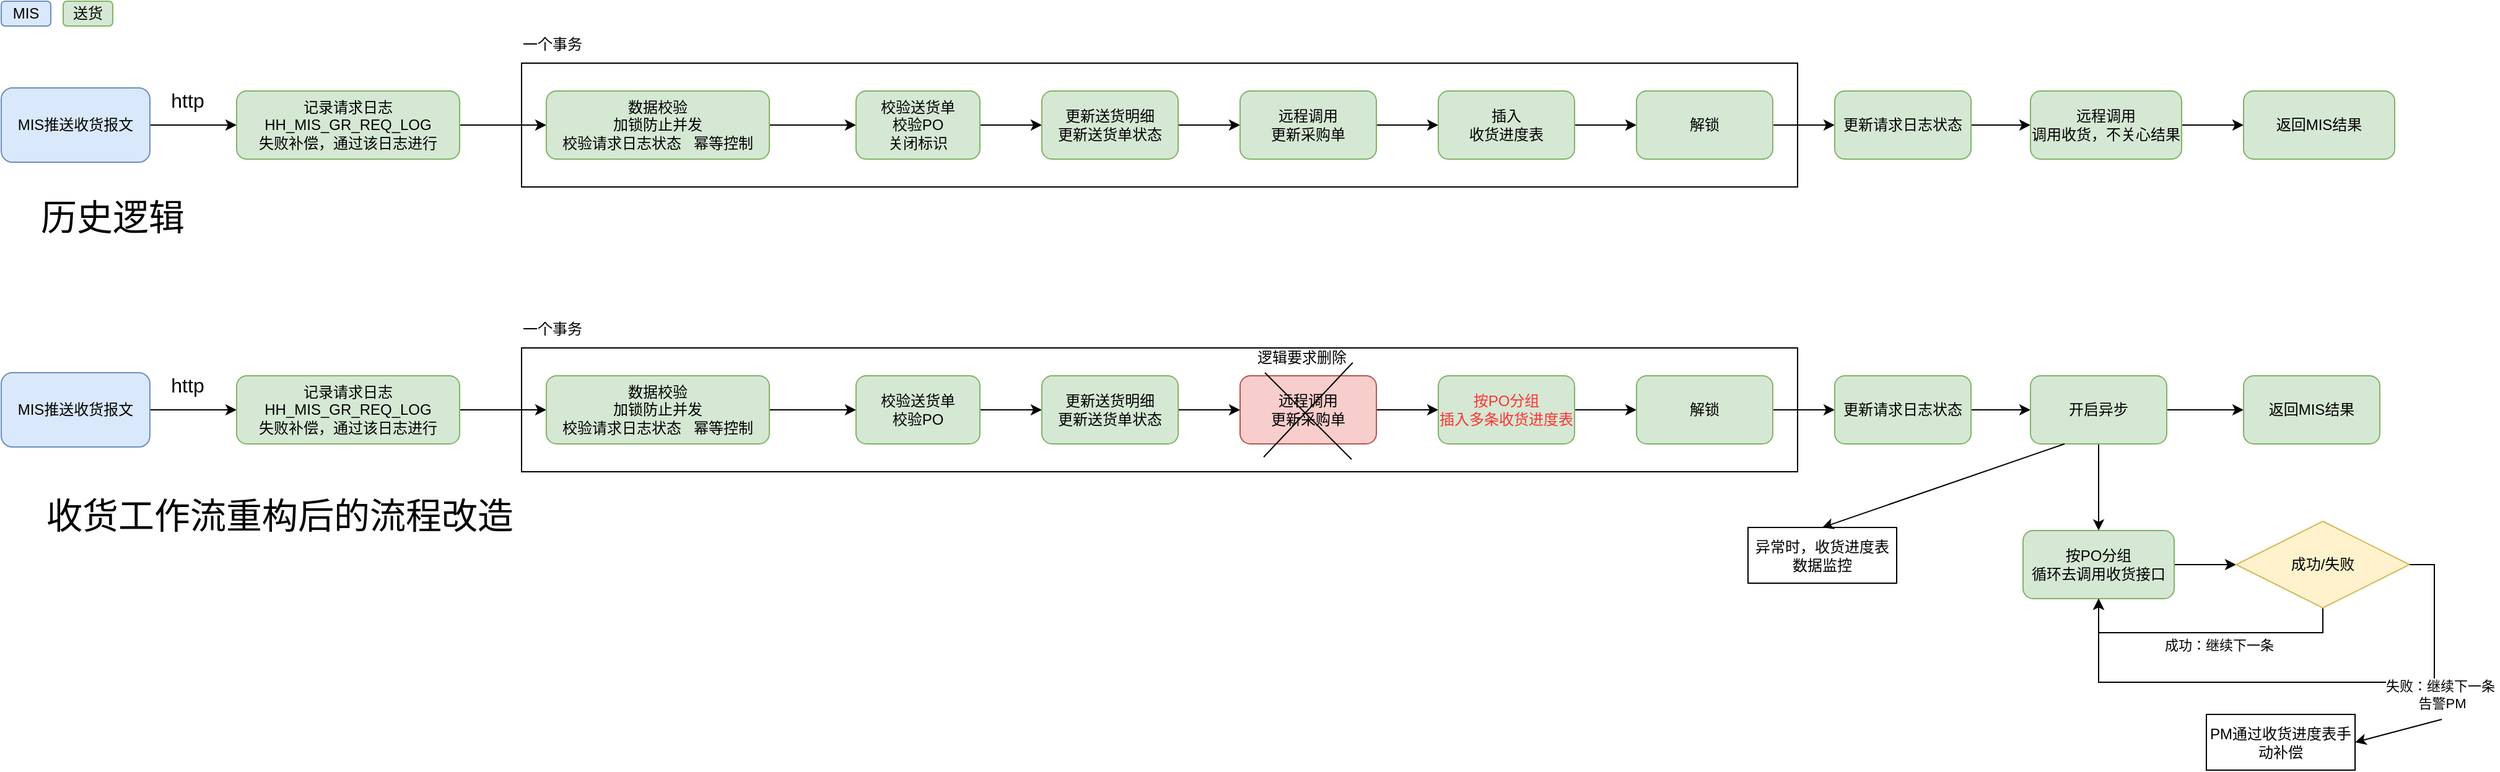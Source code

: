 <mxfile version="24.8.6">
  <diagram id="C5RBs43oDa-KdzZeNtuy" name="Page-1">
    <mxGraphModel dx="1793" dy="994" grid="1" gridSize="10" guides="1" tooltips="1" connect="1" arrows="1" fold="1" page="1" pageScale="1" pageWidth="827" pageHeight="1169" math="0" shadow="0">
      <root>
        <mxCell id="WIyWlLk6GJQsqaUBKTNV-0" />
        <mxCell id="WIyWlLk6GJQsqaUBKTNV-1" parent="WIyWlLk6GJQsqaUBKTNV-0" />
        <mxCell id="zNMiChRaGcJFo_TWJvuN-45" value="" style="rounded=0;whiteSpace=wrap;html=1;fillColor=none;" vertex="1" parent="WIyWlLk6GJQsqaUBKTNV-1">
          <mxGeometry x="470" y="360" width="1030" height="100" as="geometry" />
        </mxCell>
        <mxCell id="zNMiChRaGcJFo_TWJvuN-21" value="" style="rounded=0;whiteSpace=wrap;html=1;fillColor=none;" vertex="1" parent="WIyWlLk6GJQsqaUBKTNV-1">
          <mxGeometry x="470" y="130" width="1030" height="100" as="geometry" />
        </mxCell>
        <mxCell id="zNMiChRaGcJFo_TWJvuN-3" value="" style="edgeStyle=orthogonalEdgeStyle;rounded=0;orthogonalLoop=1;jettySize=auto;html=1;" edge="1" parent="WIyWlLk6GJQsqaUBKTNV-1" source="zNMiChRaGcJFo_TWJvuN-1" target="zNMiChRaGcJFo_TWJvuN-2">
          <mxGeometry relative="1" as="geometry" />
        </mxCell>
        <mxCell id="zNMiChRaGcJFo_TWJvuN-4" value="&lt;font style=&quot;font-size: 16px;&quot;&gt;http&lt;/font&gt;" style="edgeLabel;html=1;align=center;verticalAlign=middle;resizable=0;points=[];" vertex="1" connectable="0" parent="zNMiChRaGcJFo_TWJvuN-3">
          <mxGeometry x="-0.24" y="2" relative="1" as="geometry">
            <mxPoint x="3" y="-18" as="offset" />
          </mxGeometry>
        </mxCell>
        <mxCell id="zNMiChRaGcJFo_TWJvuN-1" value="MIS推送收货报文" style="rounded=1;whiteSpace=wrap;html=1;fillColor=#dae8fc;strokeColor=#6c8ebf;" vertex="1" parent="WIyWlLk6GJQsqaUBKTNV-1">
          <mxGeometry x="50" y="150" width="120" height="60" as="geometry" />
        </mxCell>
        <mxCell id="zNMiChRaGcJFo_TWJvuN-8" value="" style="edgeStyle=orthogonalEdgeStyle;rounded=0;orthogonalLoop=1;jettySize=auto;html=1;" edge="1" parent="WIyWlLk6GJQsqaUBKTNV-1" source="zNMiChRaGcJFo_TWJvuN-2" target="zNMiChRaGcJFo_TWJvuN-7">
          <mxGeometry relative="1" as="geometry" />
        </mxCell>
        <mxCell id="zNMiChRaGcJFo_TWJvuN-2" value="记录请求日志&lt;div&gt;HH_MIS_GR_REQ_LOG&lt;/div&gt;&lt;div&gt;失败补偿，通过该日志进行&lt;/div&gt;" style="rounded=1;whiteSpace=wrap;html=1;fillColor=#d5e8d4;strokeColor=#82b366;" vertex="1" parent="WIyWlLk6GJQsqaUBKTNV-1">
          <mxGeometry x="240" y="152.5" width="180" height="55" as="geometry" />
        </mxCell>
        <mxCell id="zNMiChRaGcJFo_TWJvuN-5" value="MIS" style="rounded=1;whiteSpace=wrap;html=1;fillColor=#dae8fc;strokeColor=#6c8ebf;" vertex="1" parent="WIyWlLk6GJQsqaUBKTNV-1">
          <mxGeometry x="50" y="80" width="40" height="20" as="geometry" />
        </mxCell>
        <mxCell id="zNMiChRaGcJFo_TWJvuN-6" value="送货" style="rounded=1;whiteSpace=wrap;html=1;fillColor=#d5e8d4;strokeColor=#82b366;" vertex="1" parent="WIyWlLk6GJQsqaUBKTNV-1">
          <mxGeometry x="100" y="80" width="40" height="20" as="geometry" />
        </mxCell>
        <mxCell id="zNMiChRaGcJFo_TWJvuN-10" value="" style="edgeStyle=orthogonalEdgeStyle;rounded=0;orthogonalLoop=1;jettySize=auto;html=1;" edge="1" parent="WIyWlLk6GJQsqaUBKTNV-1" source="zNMiChRaGcJFo_TWJvuN-7" target="zNMiChRaGcJFo_TWJvuN-9">
          <mxGeometry relative="1" as="geometry" />
        </mxCell>
        <mxCell id="zNMiChRaGcJFo_TWJvuN-7" value="数据校验&lt;div&gt;加锁防止并发&lt;/div&gt;&lt;div&gt;校验请求日志状态&amp;nbsp; &amp;nbsp;幂等控制&lt;/div&gt;" style="rounded=1;whiteSpace=wrap;html=1;fillColor=#d5e8d4;strokeColor=#82b366;" vertex="1" parent="WIyWlLk6GJQsqaUBKTNV-1">
          <mxGeometry x="490" y="152.5" width="180" height="55" as="geometry" />
        </mxCell>
        <mxCell id="zNMiChRaGcJFo_TWJvuN-12" value="" style="edgeStyle=orthogonalEdgeStyle;rounded=0;orthogonalLoop=1;jettySize=auto;html=1;" edge="1" parent="WIyWlLk6GJQsqaUBKTNV-1" source="zNMiChRaGcJFo_TWJvuN-9" target="zNMiChRaGcJFo_TWJvuN-11">
          <mxGeometry relative="1" as="geometry" />
        </mxCell>
        <mxCell id="zNMiChRaGcJFo_TWJvuN-9" value="校验送货单&lt;div&gt;校验PO&lt;/div&gt;&lt;div&gt;关闭标识&lt;br&gt;&lt;/div&gt;" style="rounded=1;whiteSpace=wrap;html=1;fillColor=#d5e8d4;strokeColor=#82b366;" vertex="1" parent="WIyWlLk6GJQsqaUBKTNV-1">
          <mxGeometry x="740" y="152.5" width="100" height="55" as="geometry" />
        </mxCell>
        <mxCell id="zNMiChRaGcJFo_TWJvuN-14" value="" style="edgeStyle=orthogonalEdgeStyle;rounded=0;orthogonalLoop=1;jettySize=auto;html=1;" edge="1" parent="WIyWlLk6GJQsqaUBKTNV-1" source="zNMiChRaGcJFo_TWJvuN-11" target="zNMiChRaGcJFo_TWJvuN-13">
          <mxGeometry relative="1" as="geometry" />
        </mxCell>
        <mxCell id="zNMiChRaGcJFo_TWJvuN-11" value="更新送货明细&lt;div&gt;更新送货单状态&lt;/div&gt;" style="rounded=1;whiteSpace=wrap;html=1;fillColor=#d5e8d4;strokeColor=#82b366;" vertex="1" parent="WIyWlLk6GJQsqaUBKTNV-1">
          <mxGeometry x="890" y="152.5" width="110" height="55" as="geometry" />
        </mxCell>
        <mxCell id="zNMiChRaGcJFo_TWJvuN-16" value="" style="edgeStyle=orthogonalEdgeStyle;rounded=0;orthogonalLoop=1;jettySize=auto;html=1;" edge="1" parent="WIyWlLk6GJQsqaUBKTNV-1" source="zNMiChRaGcJFo_TWJvuN-13" target="zNMiChRaGcJFo_TWJvuN-15">
          <mxGeometry relative="1" as="geometry" />
        </mxCell>
        <mxCell id="zNMiChRaGcJFo_TWJvuN-13" value="远程调用&lt;div&gt;更新采购单&lt;/div&gt;" style="rounded=1;whiteSpace=wrap;html=1;fillColor=#d5e8d4;strokeColor=#82b366;" vertex="1" parent="WIyWlLk6GJQsqaUBKTNV-1">
          <mxGeometry x="1050" y="152.5" width="110" height="55" as="geometry" />
        </mxCell>
        <mxCell id="zNMiChRaGcJFo_TWJvuN-18" value="" style="edgeStyle=orthogonalEdgeStyle;rounded=0;orthogonalLoop=1;jettySize=auto;html=1;" edge="1" parent="WIyWlLk6GJQsqaUBKTNV-1" source="zNMiChRaGcJFo_TWJvuN-15" target="zNMiChRaGcJFo_TWJvuN-17">
          <mxGeometry relative="1" as="geometry" />
        </mxCell>
        <mxCell id="zNMiChRaGcJFo_TWJvuN-15" value="插入&lt;div&gt;收货进度表&lt;/div&gt;" style="rounded=1;whiteSpace=wrap;html=1;fillColor=#d5e8d4;strokeColor=#82b366;" vertex="1" parent="WIyWlLk6GJQsqaUBKTNV-1">
          <mxGeometry x="1210" y="152.5" width="110" height="55" as="geometry" />
        </mxCell>
        <mxCell id="zNMiChRaGcJFo_TWJvuN-20" value="" style="edgeStyle=orthogonalEdgeStyle;rounded=0;orthogonalLoop=1;jettySize=auto;html=1;" edge="1" parent="WIyWlLk6GJQsqaUBKTNV-1" source="zNMiChRaGcJFo_TWJvuN-17" target="zNMiChRaGcJFo_TWJvuN-19">
          <mxGeometry relative="1" as="geometry" />
        </mxCell>
        <mxCell id="zNMiChRaGcJFo_TWJvuN-17" value="解锁" style="rounded=1;whiteSpace=wrap;html=1;fillColor=#d5e8d4;strokeColor=#82b366;" vertex="1" parent="WIyWlLk6GJQsqaUBKTNV-1">
          <mxGeometry x="1370" y="152.5" width="110" height="55" as="geometry" />
        </mxCell>
        <mxCell id="zNMiChRaGcJFo_TWJvuN-25" value="" style="edgeStyle=orthogonalEdgeStyle;rounded=0;orthogonalLoop=1;jettySize=auto;html=1;" edge="1" parent="WIyWlLk6GJQsqaUBKTNV-1" source="zNMiChRaGcJFo_TWJvuN-19" target="zNMiChRaGcJFo_TWJvuN-24">
          <mxGeometry relative="1" as="geometry" />
        </mxCell>
        <mxCell id="zNMiChRaGcJFo_TWJvuN-19" value="更新请求日志状态" style="rounded=1;whiteSpace=wrap;html=1;fillColor=#d5e8d4;strokeColor=#82b366;" vertex="1" parent="WIyWlLk6GJQsqaUBKTNV-1">
          <mxGeometry x="1530" y="152.5" width="110" height="55" as="geometry" />
        </mxCell>
        <mxCell id="zNMiChRaGcJFo_TWJvuN-22" value="一个事务" style="text;html=1;align=center;verticalAlign=middle;whiteSpace=wrap;rounded=0;" vertex="1" parent="WIyWlLk6GJQsqaUBKTNV-1">
          <mxGeometry x="470" y="100" width="50" height="30" as="geometry" />
        </mxCell>
        <mxCell id="zNMiChRaGcJFo_TWJvuN-51" value="" style="edgeStyle=orthogonalEdgeStyle;rounded=0;orthogonalLoop=1;jettySize=auto;html=1;" edge="1" parent="WIyWlLk6GJQsqaUBKTNV-1" source="zNMiChRaGcJFo_TWJvuN-24" target="zNMiChRaGcJFo_TWJvuN-50">
          <mxGeometry relative="1" as="geometry" />
        </mxCell>
        <mxCell id="zNMiChRaGcJFo_TWJvuN-24" value="&lt;div&gt;远程调用&lt;/div&gt;调用收货，不关心结果" style="rounded=1;whiteSpace=wrap;html=1;fillColor=#d5e8d4;strokeColor=#82b366;" vertex="1" parent="WIyWlLk6GJQsqaUBKTNV-1">
          <mxGeometry x="1688" y="152.5" width="122" height="55" as="geometry" />
        </mxCell>
        <mxCell id="zNMiChRaGcJFo_TWJvuN-26" value="" style="edgeStyle=orthogonalEdgeStyle;rounded=0;orthogonalLoop=1;jettySize=auto;html=1;" edge="1" parent="WIyWlLk6GJQsqaUBKTNV-1" source="zNMiChRaGcJFo_TWJvuN-28" target="zNMiChRaGcJFo_TWJvuN-30">
          <mxGeometry relative="1" as="geometry" />
        </mxCell>
        <mxCell id="zNMiChRaGcJFo_TWJvuN-27" value="&lt;font style=&quot;font-size: 16px;&quot;&gt;http&lt;/font&gt;" style="edgeLabel;html=1;align=center;verticalAlign=middle;resizable=0;points=[];" vertex="1" connectable="0" parent="zNMiChRaGcJFo_TWJvuN-26">
          <mxGeometry x="-0.24" y="2" relative="1" as="geometry">
            <mxPoint x="3" y="-18" as="offset" />
          </mxGeometry>
        </mxCell>
        <mxCell id="zNMiChRaGcJFo_TWJvuN-28" value="MIS推送收货报文" style="rounded=1;whiteSpace=wrap;html=1;fillColor=#dae8fc;strokeColor=#6c8ebf;" vertex="1" parent="WIyWlLk6GJQsqaUBKTNV-1">
          <mxGeometry x="50" y="380" width="120" height="60" as="geometry" />
        </mxCell>
        <mxCell id="zNMiChRaGcJFo_TWJvuN-29" value="" style="edgeStyle=orthogonalEdgeStyle;rounded=0;orthogonalLoop=1;jettySize=auto;html=1;" edge="1" parent="WIyWlLk6GJQsqaUBKTNV-1" source="zNMiChRaGcJFo_TWJvuN-30" target="zNMiChRaGcJFo_TWJvuN-32">
          <mxGeometry relative="1" as="geometry" />
        </mxCell>
        <mxCell id="zNMiChRaGcJFo_TWJvuN-30" value="记录请求日志&lt;div&gt;HH_MIS_GR_REQ_LOG&lt;/div&gt;&lt;div&gt;失败补偿，通过该日志进行&lt;br&gt;&lt;/div&gt;" style="rounded=1;whiteSpace=wrap;html=1;fillColor=#d5e8d4;strokeColor=#82b366;" vertex="1" parent="WIyWlLk6GJQsqaUBKTNV-1">
          <mxGeometry x="240" y="382.5" width="180" height="55" as="geometry" />
        </mxCell>
        <mxCell id="zNMiChRaGcJFo_TWJvuN-31" value="" style="edgeStyle=orthogonalEdgeStyle;rounded=0;orthogonalLoop=1;jettySize=auto;html=1;" edge="1" parent="WIyWlLk6GJQsqaUBKTNV-1" source="zNMiChRaGcJFo_TWJvuN-32" target="zNMiChRaGcJFo_TWJvuN-34">
          <mxGeometry relative="1" as="geometry" />
        </mxCell>
        <mxCell id="zNMiChRaGcJFo_TWJvuN-32" value="数据校验&lt;div&gt;加锁防止并发&lt;/div&gt;&lt;div&gt;校验请求日志状态&amp;nbsp; &amp;nbsp;幂等控制&lt;/div&gt;" style="rounded=1;whiteSpace=wrap;html=1;fillColor=#d5e8d4;strokeColor=#82b366;" vertex="1" parent="WIyWlLk6GJQsqaUBKTNV-1">
          <mxGeometry x="490" y="382.5" width="180" height="55" as="geometry" />
        </mxCell>
        <mxCell id="zNMiChRaGcJFo_TWJvuN-33" value="" style="edgeStyle=orthogonalEdgeStyle;rounded=0;orthogonalLoop=1;jettySize=auto;html=1;" edge="1" parent="WIyWlLk6GJQsqaUBKTNV-1" source="zNMiChRaGcJFo_TWJvuN-34" target="zNMiChRaGcJFo_TWJvuN-36">
          <mxGeometry relative="1" as="geometry" />
        </mxCell>
        <mxCell id="zNMiChRaGcJFo_TWJvuN-34" value="校验送货单&lt;div&gt;校验PO&lt;/div&gt;" style="rounded=1;whiteSpace=wrap;html=1;fillColor=#d5e8d4;strokeColor=#82b366;" vertex="1" parent="WIyWlLk6GJQsqaUBKTNV-1">
          <mxGeometry x="740" y="382.5" width="100" height="55" as="geometry" />
        </mxCell>
        <mxCell id="zNMiChRaGcJFo_TWJvuN-35" value="" style="edgeStyle=orthogonalEdgeStyle;rounded=0;orthogonalLoop=1;jettySize=auto;html=1;" edge="1" parent="WIyWlLk6GJQsqaUBKTNV-1" source="zNMiChRaGcJFo_TWJvuN-36" target="zNMiChRaGcJFo_TWJvuN-38">
          <mxGeometry relative="1" as="geometry" />
        </mxCell>
        <mxCell id="zNMiChRaGcJFo_TWJvuN-36" value="更新送货明细&lt;div&gt;更新送货单状态&lt;/div&gt;" style="rounded=1;whiteSpace=wrap;html=1;fillColor=#d5e8d4;strokeColor=#82b366;" vertex="1" parent="WIyWlLk6GJQsqaUBKTNV-1">
          <mxGeometry x="890" y="382.5" width="110" height="55" as="geometry" />
        </mxCell>
        <mxCell id="zNMiChRaGcJFo_TWJvuN-37" value="" style="edgeStyle=orthogonalEdgeStyle;rounded=0;orthogonalLoop=1;jettySize=auto;html=1;" edge="1" parent="WIyWlLk6GJQsqaUBKTNV-1" source="zNMiChRaGcJFo_TWJvuN-38" target="zNMiChRaGcJFo_TWJvuN-40">
          <mxGeometry relative="1" as="geometry" />
        </mxCell>
        <mxCell id="zNMiChRaGcJFo_TWJvuN-38" value="远程调用&lt;div&gt;更新采购单&lt;/div&gt;" style="rounded=1;whiteSpace=wrap;html=1;fillColor=#f8cecc;strokeColor=#b85450;" vertex="1" parent="WIyWlLk6GJQsqaUBKTNV-1">
          <mxGeometry x="1050" y="382.5" width="110" height="55" as="geometry" />
        </mxCell>
        <mxCell id="zNMiChRaGcJFo_TWJvuN-39" value="" style="edgeStyle=orthogonalEdgeStyle;rounded=0;orthogonalLoop=1;jettySize=auto;html=1;" edge="1" parent="WIyWlLk6GJQsqaUBKTNV-1" source="zNMiChRaGcJFo_TWJvuN-40" target="zNMiChRaGcJFo_TWJvuN-42">
          <mxGeometry relative="1" as="geometry" />
        </mxCell>
        <mxCell id="zNMiChRaGcJFo_TWJvuN-40" value="&lt;font color=&quot;#ff3333&quot;&gt;按PO分组&lt;/font&gt;&lt;div&gt;&lt;font color=&quot;#ff3333&quot;&gt;插入多条收货进度表&lt;/font&gt;&lt;/div&gt;" style="rounded=1;whiteSpace=wrap;html=1;fillColor=#d5e8d4;strokeColor=#82b366;" vertex="1" parent="WIyWlLk6GJQsqaUBKTNV-1">
          <mxGeometry x="1210" y="382.5" width="110" height="55" as="geometry" />
        </mxCell>
        <mxCell id="zNMiChRaGcJFo_TWJvuN-41" value="" style="edgeStyle=orthogonalEdgeStyle;rounded=0;orthogonalLoop=1;jettySize=auto;html=1;" edge="1" parent="WIyWlLk6GJQsqaUBKTNV-1" source="zNMiChRaGcJFo_TWJvuN-42" target="zNMiChRaGcJFo_TWJvuN-44">
          <mxGeometry relative="1" as="geometry" />
        </mxCell>
        <mxCell id="zNMiChRaGcJFo_TWJvuN-42" value="解锁" style="rounded=1;whiteSpace=wrap;html=1;fillColor=#d5e8d4;strokeColor=#82b366;" vertex="1" parent="WIyWlLk6GJQsqaUBKTNV-1">
          <mxGeometry x="1370" y="382.5" width="110" height="55" as="geometry" />
        </mxCell>
        <mxCell id="zNMiChRaGcJFo_TWJvuN-62" value="" style="edgeStyle=orthogonalEdgeStyle;rounded=0;orthogonalLoop=1;jettySize=auto;html=1;" edge="1" parent="WIyWlLk6GJQsqaUBKTNV-1" source="zNMiChRaGcJFo_TWJvuN-44" target="zNMiChRaGcJFo_TWJvuN-61">
          <mxGeometry relative="1" as="geometry" />
        </mxCell>
        <mxCell id="zNMiChRaGcJFo_TWJvuN-44" value="更新请求日志状态" style="rounded=1;whiteSpace=wrap;html=1;fillColor=#d5e8d4;strokeColor=#82b366;" vertex="1" parent="WIyWlLk6GJQsqaUBKTNV-1">
          <mxGeometry x="1530" y="382.5" width="110" height="55" as="geometry" />
        </mxCell>
        <mxCell id="zNMiChRaGcJFo_TWJvuN-46" value="一个事务" style="text;html=1;align=center;verticalAlign=middle;whiteSpace=wrap;rounded=0;" vertex="1" parent="WIyWlLk6GJQsqaUBKTNV-1">
          <mxGeometry x="470" y="330" width="50" height="30" as="geometry" />
        </mxCell>
        <mxCell id="zNMiChRaGcJFo_TWJvuN-48" value="" style="endArrow=none;html=1;rounded=0;" edge="1" parent="WIyWlLk6GJQsqaUBKTNV-1">
          <mxGeometry width="50" height="50" relative="1" as="geometry">
            <mxPoint x="1070" y="380" as="sourcePoint" />
            <mxPoint x="1140" y="450" as="targetPoint" />
          </mxGeometry>
        </mxCell>
        <mxCell id="zNMiChRaGcJFo_TWJvuN-49" value="" style="endArrow=none;html=1;rounded=0;entryX=0.662;entryY=-0.013;entryDx=0;entryDy=0;entryPerimeter=0;" edge="1" parent="WIyWlLk6GJQsqaUBKTNV-1">
          <mxGeometry width="50" height="50" relative="1" as="geometry">
            <mxPoint x="1069.07" y="448.15" as="sourcePoint" />
            <mxPoint x="1140.93" y="371.85" as="targetPoint" />
          </mxGeometry>
        </mxCell>
        <mxCell id="zNMiChRaGcJFo_TWJvuN-50" value="返回MIS结果&lt;div&gt;&lt;/div&gt;" style="rounded=1;whiteSpace=wrap;html=1;fillColor=#d5e8d4;strokeColor=#82b366;" vertex="1" parent="WIyWlLk6GJQsqaUBKTNV-1">
          <mxGeometry x="1860" y="152.5" width="122" height="55" as="geometry" />
        </mxCell>
        <mxCell id="zNMiChRaGcJFo_TWJvuN-56" value="" style="edgeStyle=orthogonalEdgeStyle;rounded=0;orthogonalLoop=1;jettySize=auto;html=1;" edge="1" parent="WIyWlLk6GJQsqaUBKTNV-1" source="zNMiChRaGcJFo_TWJvuN-53">
          <mxGeometry relative="1" as="geometry">
            <mxPoint x="1854" y="535" as="targetPoint" />
          </mxGeometry>
        </mxCell>
        <mxCell id="zNMiChRaGcJFo_TWJvuN-53" value="按PO分组&lt;div&gt;&lt;/div&gt;&lt;div&gt;循环去调用收货接口&lt;/div&gt;" style="rounded=1;whiteSpace=wrap;html=1;fillColor=#d5e8d4;strokeColor=#82b366;" vertex="1" parent="WIyWlLk6GJQsqaUBKTNV-1">
          <mxGeometry x="1682" y="507.5" width="122" height="55" as="geometry" />
        </mxCell>
        <mxCell id="zNMiChRaGcJFo_TWJvuN-67" value="" style="edgeStyle=orthogonalEdgeStyle;rounded=0;orthogonalLoop=1;jettySize=auto;html=1;entryX=0.5;entryY=1;entryDx=0;entryDy=0;exitX=0.5;exitY=1;exitDx=0;exitDy=0;" edge="1" parent="WIyWlLk6GJQsqaUBKTNV-1" source="zNMiChRaGcJFo_TWJvuN-57" target="zNMiChRaGcJFo_TWJvuN-53">
          <mxGeometry relative="1" as="geometry">
            <mxPoint x="1924" y="650" as="targetPoint" />
          </mxGeometry>
        </mxCell>
        <mxCell id="zNMiChRaGcJFo_TWJvuN-68" value="成功：继续下一条" style="edgeLabel;html=1;align=center;verticalAlign=middle;resizable=0;points=[];" vertex="1" connectable="0" parent="zNMiChRaGcJFo_TWJvuN-67">
          <mxGeometry x="-0.197" relative="1" as="geometry">
            <mxPoint x="-13" y="10" as="offset" />
          </mxGeometry>
        </mxCell>
        <mxCell id="zNMiChRaGcJFo_TWJvuN-57" value="成功/失败" style="rhombus;whiteSpace=wrap;html=1;fillColor=#fff2cc;strokeColor=#d6b656;" vertex="1" parent="WIyWlLk6GJQsqaUBKTNV-1">
          <mxGeometry x="1854" y="500" width="140" height="70" as="geometry" />
        </mxCell>
        <mxCell id="zNMiChRaGcJFo_TWJvuN-64" value="" style="edgeStyle=orthogonalEdgeStyle;rounded=0;orthogonalLoop=1;jettySize=auto;html=1;" edge="1" parent="WIyWlLk6GJQsqaUBKTNV-1" source="zNMiChRaGcJFo_TWJvuN-61" target="zNMiChRaGcJFo_TWJvuN-63">
          <mxGeometry relative="1" as="geometry" />
        </mxCell>
        <mxCell id="zNMiChRaGcJFo_TWJvuN-65" value="" style="edgeStyle=orthogonalEdgeStyle;rounded=0;orthogonalLoop=1;jettySize=auto;html=1;" edge="1" parent="WIyWlLk6GJQsqaUBKTNV-1" source="zNMiChRaGcJFo_TWJvuN-61" target="zNMiChRaGcJFo_TWJvuN-53">
          <mxGeometry relative="1" as="geometry" />
        </mxCell>
        <mxCell id="zNMiChRaGcJFo_TWJvuN-61" value="开启异步" style="rounded=1;whiteSpace=wrap;html=1;fillColor=#d5e8d4;strokeColor=#82b366;" vertex="1" parent="WIyWlLk6GJQsqaUBKTNV-1">
          <mxGeometry x="1688" y="382.5" width="110" height="55" as="geometry" />
        </mxCell>
        <mxCell id="zNMiChRaGcJFo_TWJvuN-63" value="返回MIS结果" style="rounded=1;whiteSpace=wrap;html=1;fillColor=#d5e8d4;strokeColor=#82b366;" vertex="1" parent="WIyWlLk6GJQsqaUBKTNV-1">
          <mxGeometry x="1860" y="382.5" width="110" height="55" as="geometry" />
        </mxCell>
        <mxCell id="zNMiChRaGcJFo_TWJvuN-69" value="逻辑要求删除" style="text;html=1;align=center;verticalAlign=middle;whiteSpace=wrap;rounded=0;" vertex="1" parent="WIyWlLk6GJQsqaUBKTNV-1">
          <mxGeometry x="1050" y="352.5" width="100" height="30" as="geometry" />
        </mxCell>
        <mxCell id="zNMiChRaGcJFo_TWJvuN-70" value="历史逻辑" style="text;html=1;align=center;verticalAlign=middle;whiteSpace=wrap;rounded=0;fontSize=29;" vertex="1" parent="WIyWlLk6GJQsqaUBKTNV-1">
          <mxGeometry x="50" y="240" width="180" height="30" as="geometry" />
        </mxCell>
        <mxCell id="zNMiChRaGcJFo_TWJvuN-71" value="收货工作流重构后的流程改造" style="text;html=1;align=center;verticalAlign=middle;whiteSpace=wrap;rounded=0;fontSize=29;" vertex="1" parent="WIyWlLk6GJQsqaUBKTNV-1">
          <mxGeometry x="60" y="480.5" width="430" height="30" as="geometry" />
        </mxCell>
        <mxCell id="zNMiChRaGcJFo_TWJvuN-72" value="" style="edgeStyle=orthogonalEdgeStyle;rounded=0;orthogonalLoop=1;jettySize=auto;html=1;exitX=1;exitY=0.5;exitDx=0;exitDy=0;entryX=0.5;entryY=1;entryDx=0;entryDy=0;" edge="1" parent="WIyWlLk6GJQsqaUBKTNV-1" source="zNMiChRaGcJFo_TWJvuN-57" target="zNMiChRaGcJFo_TWJvuN-53">
          <mxGeometry relative="1" as="geometry">
            <mxPoint x="2004" y="545" as="sourcePoint" />
            <mxPoint x="1740" y="570" as="targetPoint" />
            <Array as="points">
              <mxPoint x="2014" y="535" />
              <mxPoint x="2014" y="630" />
              <mxPoint x="1743" y="630" />
            </Array>
          </mxGeometry>
        </mxCell>
        <mxCell id="zNMiChRaGcJFo_TWJvuN-73" value="失败：继续下一条&amp;nbsp;&lt;div&gt;告警PM&lt;/div&gt;" style="edgeLabel;html=1;align=center;verticalAlign=middle;resizable=0;points=[];" vertex="1" connectable="0" parent="zNMiChRaGcJFo_TWJvuN-72">
          <mxGeometry x="-0.545" relative="1" as="geometry">
            <mxPoint x="6" y="22" as="offset" />
          </mxGeometry>
        </mxCell>
        <mxCell id="zNMiChRaGcJFo_TWJvuN-74" value="异常时，收货进度表数据监控" style="rounded=0;whiteSpace=wrap;html=1;" vertex="1" parent="WIyWlLk6GJQsqaUBKTNV-1">
          <mxGeometry x="1460" y="505" width="120" height="45" as="geometry" />
        </mxCell>
        <mxCell id="zNMiChRaGcJFo_TWJvuN-75" value="" style="endArrow=classic;html=1;rounded=0;entryX=0.5;entryY=0;entryDx=0;entryDy=0;exitX=0.25;exitY=1;exitDx=0;exitDy=0;" edge="1" parent="WIyWlLk6GJQsqaUBKTNV-1" source="zNMiChRaGcJFo_TWJvuN-61" target="zNMiChRaGcJFo_TWJvuN-74">
          <mxGeometry width="50" height="50" relative="1" as="geometry">
            <mxPoint x="1670" y="480" as="sourcePoint" />
            <mxPoint x="1720" y="430" as="targetPoint" />
          </mxGeometry>
        </mxCell>
        <mxCell id="zNMiChRaGcJFo_TWJvuN-79" value="PM通过收货进度表手动补偿" style="rounded=0;whiteSpace=wrap;html=1;" vertex="1" parent="WIyWlLk6GJQsqaUBKTNV-1">
          <mxGeometry x="1830" y="656" width="120" height="45" as="geometry" />
        </mxCell>
        <mxCell id="zNMiChRaGcJFo_TWJvuN-80" value="" style="endArrow=classic;html=1;rounded=0;entryX=1;entryY=0.5;entryDx=0;entryDy=0;" edge="1" parent="WIyWlLk6GJQsqaUBKTNV-1" target="zNMiChRaGcJFo_TWJvuN-79">
          <mxGeometry width="50" height="50" relative="1" as="geometry">
            <mxPoint x="2020" y="660" as="sourcePoint" />
            <mxPoint x="1940" y="560" as="targetPoint" />
          </mxGeometry>
        </mxCell>
      </root>
    </mxGraphModel>
  </diagram>
</mxfile>
